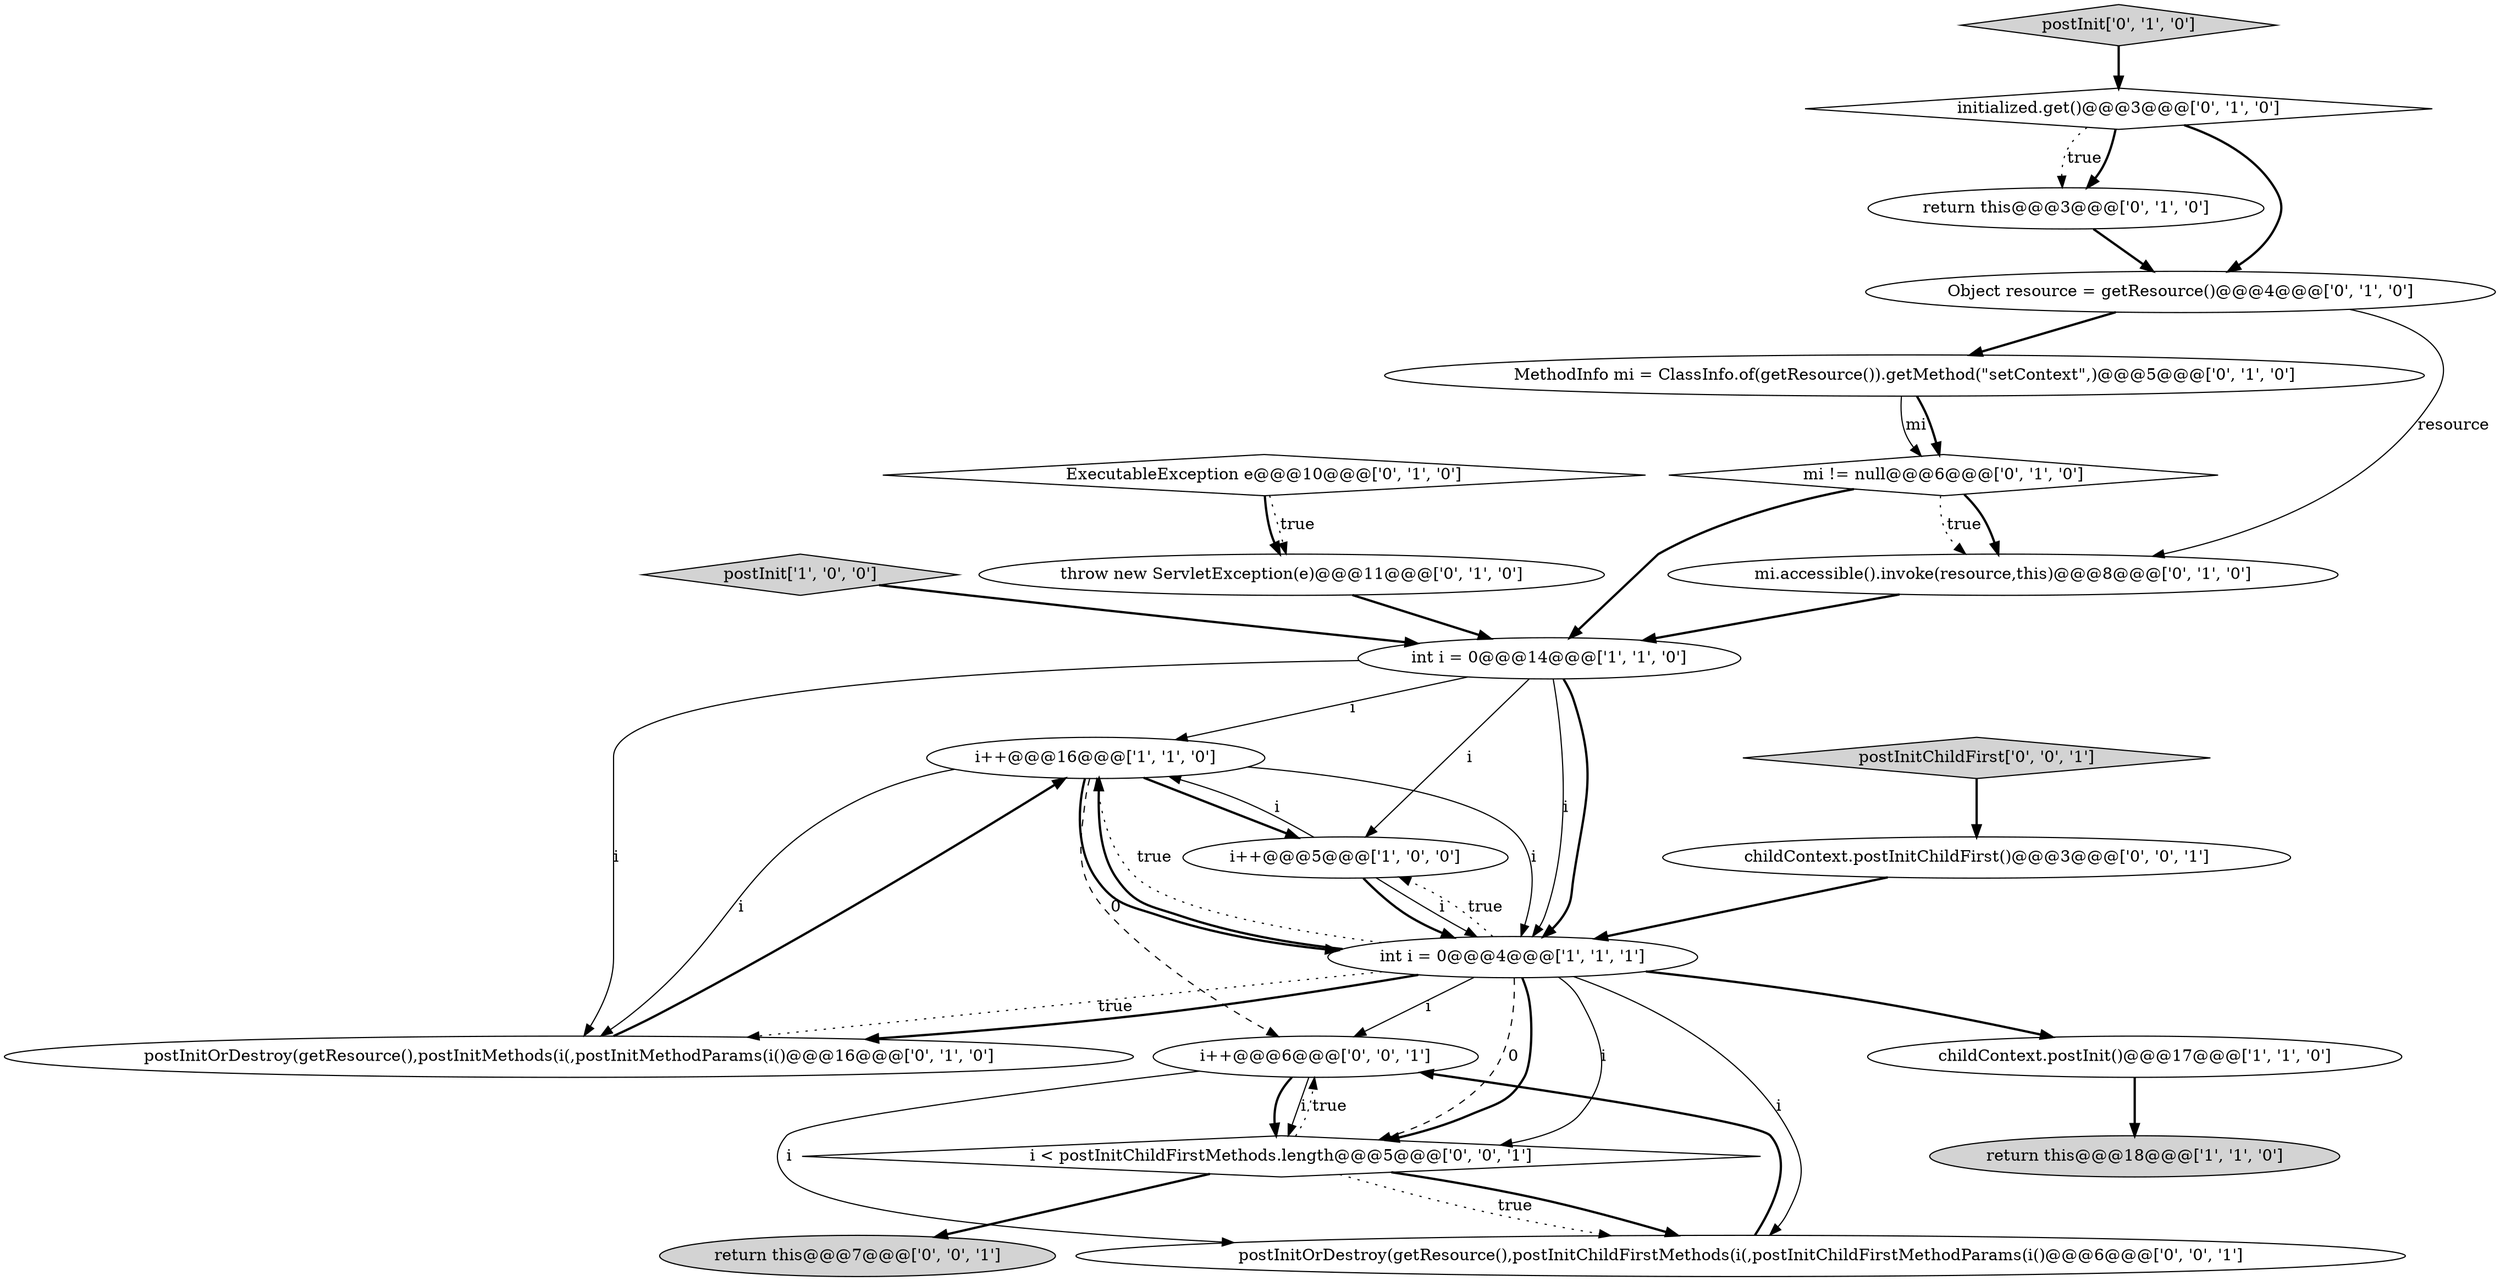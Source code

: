 digraph {
6 [style = filled, label = "i++@@@16@@@['1', '1', '0']", fillcolor = white, shape = ellipse image = "AAA0AAABBB1BBB"];
19 [style = filled, label = "postInitChildFirst['0', '0', '1']", fillcolor = lightgray, shape = diamond image = "AAA0AAABBB3BBB"];
17 [style = filled, label = "childContext.postInitChildFirst()@@@3@@@['0', '0', '1']", fillcolor = white, shape = ellipse image = "AAA0AAABBB3BBB"];
0 [style = filled, label = "postInit['1', '0', '0']", fillcolor = lightgray, shape = diamond image = "AAA0AAABBB1BBB"];
1 [style = filled, label = "int i = 0@@@14@@@['1', '1', '0']", fillcolor = white, shape = ellipse image = "AAA0AAABBB1BBB"];
4 [style = filled, label = "i++@@@5@@@['1', '0', '0']", fillcolor = white, shape = ellipse image = "AAA0AAABBB1BBB"];
18 [style = filled, label = "return this@@@7@@@['0', '0', '1']", fillcolor = lightgray, shape = ellipse image = "AAA0AAABBB3BBB"];
5 [style = filled, label = "return this@@@18@@@['1', '1', '0']", fillcolor = lightgray, shape = ellipse image = "AAA0AAABBB1BBB"];
3 [style = filled, label = "childContext.postInit()@@@17@@@['1', '1', '0']", fillcolor = white, shape = ellipse image = "AAA0AAABBB1BBB"];
13 [style = filled, label = "ExecutableException e@@@10@@@['0', '1', '0']", fillcolor = white, shape = diamond image = "AAA1AAABBB2BBB"];
7 [style = filled, label = "throw new ServletException(e)@@@11@@@['0', '1', '0']", fillcolor = white, shape = ellipse image = "AAA1AAABBB2BBB"];
12 [style = filled, label = "return this@@@3@@@['0', '1', '0']", fillcolor = white, shape = ellipse image = "AAA1AAABBB2BBB"];
8 [style = filled, label = "mi != null@@@6@@@['0', '1', '0']", fillcolor = white, shape = diamond image = "AAA1AAABBB2BBB"];
20 [style = filled, label = "i < postInitChildFirstMethods.length@@@5@@@['0', '0', '1']", fillcolor = white, shape = diamond image = "AAA0AAABBB3BBB"];
14 [style = filled, label = "postInit['0', '1', '0']", fillcolor = lightgray, shape = diamond image = "AAA0AAABBB2BBB"];
15 [style = filled, label = "MethodInfo mi = ClassInfo.of(getResource()).getMethod(\"setContext\",)@@@5@@@['0', '1', '0']", fillcolor = white, shape = ellipse image = "AAA1AAABBB2BBB"];
16 [style = filled, label = "Object resource = getResource()@@@4@@@['0', '1', '0']", fillcolor = white, shape = ellipse image = "AAA1AAABBB2BBB"];
10 [style = filled, label = "initialized.get()@@@3@@@['0', '1', '0']", fillcolor = white, shape = diamond image = "AAA0AAABBB2BBB"];
21 [style = filled, label = "postInitOrDestroy(getResource(),postInitChildFirstMethods(i(,postInitChildFirstMethodParams(i()@@@6@@@['0', '0', '1']", fillcolor = white, shape = ellipse image = "AAA0AAABBB3BBB"];
2 [style = filled, label = "int i = 0@@@4@@@['1', '1', '1']", fillcolor = white, shape = ellipse image = "AAA0AAABBB1BBB"];
22 [style = filled, label = "i++@@@6@@@['0', '0', '1']", fillcolor = white, shape = ellipse image = "AAA0AAABBB3BBB"];
9 [style = filled, label = "postInitOrDestroy(getResource(),postInitMethods(i(,postInitMethodParams(i()@@@16@@@['0', '1', '0']", fillcolor = white, shape = ellipse image = "AAA0AAABBB2BBB"];
11 [style = filled, label = "mi.accessible().invoke(resource,this)@@@8@@@['0', '1', '0']", fillcolor = white, shape = ellipse image = "AAA1AAABBB2BBB"];
10->16 [style = bold, label=""];
8->11 [style = dotted, label="true"];
2->20 [style = solid, label="i"];
13->7 [style = bold, label=""];
2->4 [style = dotted, label="true"];
6->4 [style = bold, label=""];
21->22 [style = bold, label=""];
10->12 [style = dotted, label="true"];
20->21 [style = dotted, label="true"];
6->2 [style = solid, label="i"];
1->9 [style = solid, label="i"];
4->6 [style = solid, label="i"];
20->18 [style = bold, label=""];
2->9 [style = dotted, label="true"];
2->20 [style = dashed, label="0"];
16->15 [style = bold, label=""];
6->9 [style = solid, label="i"];
2->6 [style = dotted, label="true"];
11->1 [style = bold, label=""];
22->20 [style = bold, label=""];
6->22 [style = dashed, label="0"];
3->5 [style = bold, label=""];
1->2 [style = solid, label="i"];
0->1 [style = bold, label=""];
6->2 [style = bold, label=""];
4->2 [style = bold, label=""];
2->3 [style = bold, label=""];
10->12 [style = bold, label=""];
12->16 [style = bold, label=""];
8->1 [style = bold, label=""];
9->6 [style = bold, label=""];
4->2 [style = solid, label="i"];
8->11 [style = bold, label=""];
2->9 [style = bold, label=""];
16->11 [style = solid, label="resource"];
20->21 [style = bold, label=""];
2->22 [style = solid, label="i"];
2->20 [style = bold, label=""];
15->8 [style = solid, label="mi"];
19->17 [style = bold, label=""];
20->22 [style = dotted, label="true"];
22->21 [style = solid, label="i"];
2->21 [style = solid, label="i"];
2->6 [style = bold, label=""];
7->1 [style = bold, label=""];
14->10 [style = bold, label=""];
1->6 [style = solid, label="i"];
15->8 [style = bold, label=""];
13->7 [style = dotted, label="true"];
1->2 [style = bold, label=""];
1->4 [style = solid, label="i"];
17->2 [style = bold, label=""];
22->20 [style = solid, label="i"];
}

